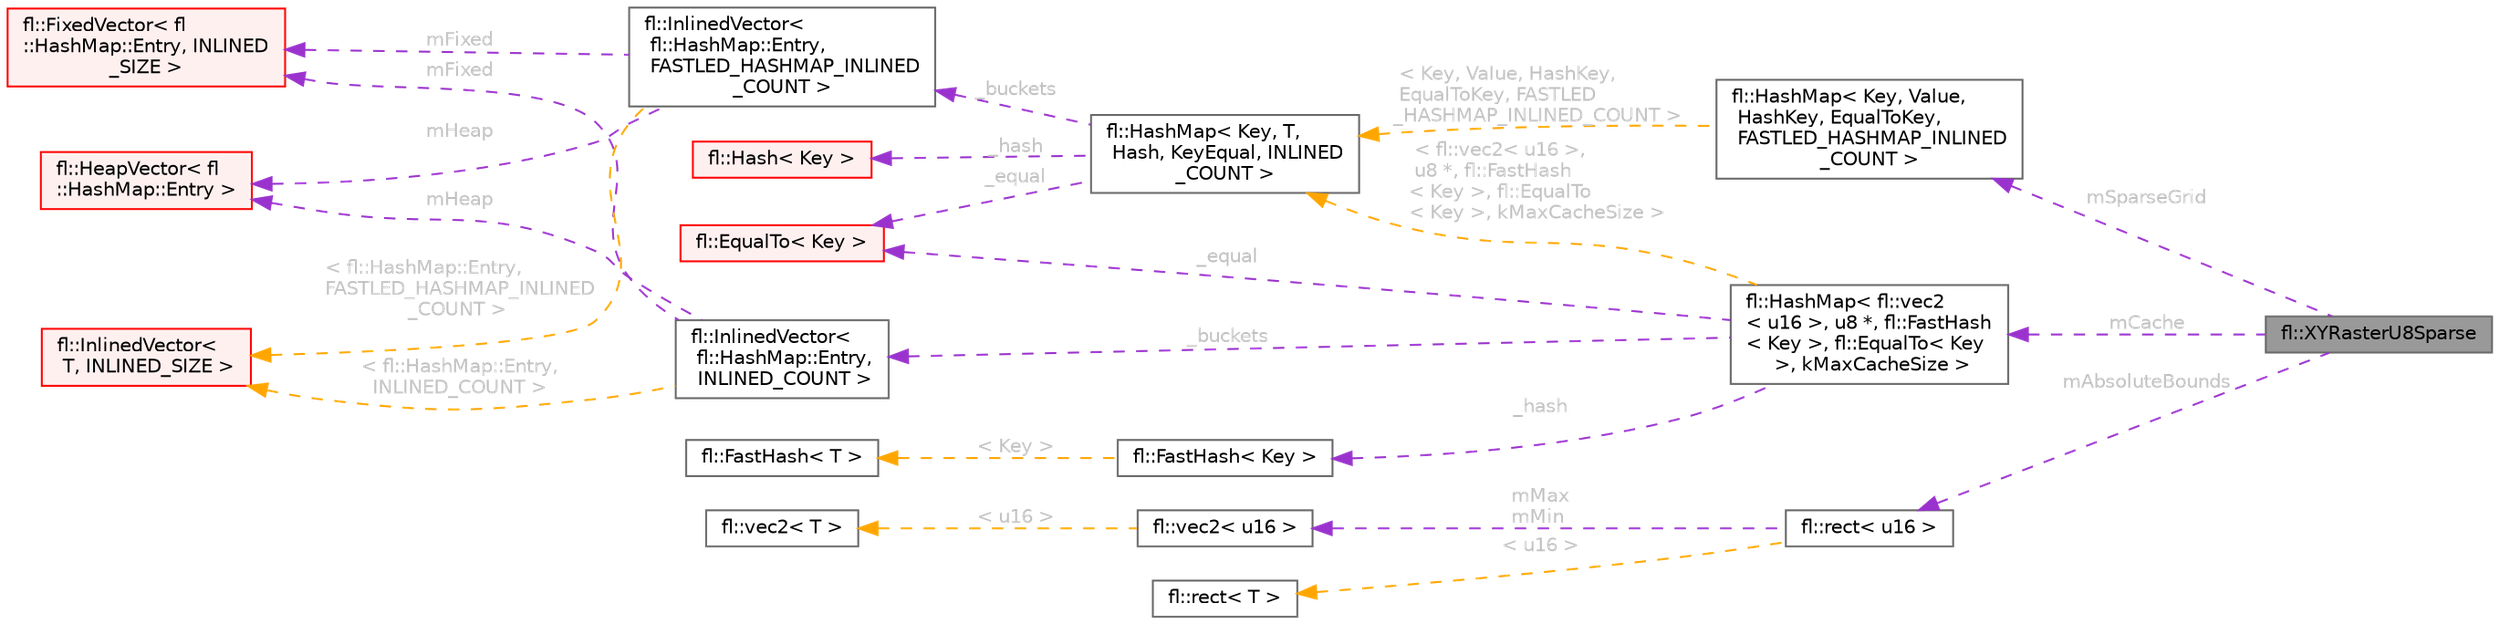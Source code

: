 digraph "fl::XYRasterU8Sparse"
{
 // INTERACTIVE_SVG=YES
 // LATEX_PDF_SIZE
  bgcolor="transparent";
  edge [fontname=Helvetica,fontsize=10,labelfontname=Helvetica,labelfontsize=10];
  node [fontname=Helvetica,fontsize=10,shape=box,height=0.2,width=0.4];
  rankdir="LR";
  Node1 [id="Node000001",label="fl::XYRasterU8Sparse",height=0.2,width=0.4,color="gray40", fillcolor="grey60", style="filled", fontcolor="black",tooltip=" "];
  Node2 -> Node1 [id="edge1_Node000001_Node000002",dir="back",color="darkorchid3",style="dashed",tooltip=" ",label=" mSparseGrid",fontcolor="grey" ];
  Node2 [id="Node000002",label="fl::HashMap\< Key, Value,\l HashKey, EqualToKey,\l FASTLED_HASHMAP_INLINED\l_COUNT \>",height=0.2,width=0.4,color="gray40", fillcolor="white", style="filled",URL="$dc/de6/classfl_1_1_hash_map.html",tooltip=" "];
  Node3 -> Node2 [id="edge2_Node000002_Node000003",dir="back",color="orange",style="dashed",tooltip=" ",label=" \< Key, Value, HashKey,\l EqualToKey, FASTLED\l_HASHMAP_INLINED_COUNT \>",fontcolor="grey" ];
  Node3 [id="Node000003",label="fl::HashMap\< Key, T,\l Hash, KeyEqual, INLINED\l_COUNT \>",height=0.2,width=0.4,color="gray40", fillcolor="white", style="filled",URL="$dc/de6/classfl_1_1_hash_map.html",tooltip=" "];
  Node4 -> Node3 [id="edge3_Node000003_Node000004",dir="back",color="darkorchid3",style="dashed",tooltip=" ",label=" _buckets",fontcolor="grey" ];
  Node4 [id="Node000004",label="fl::InlinedVector\<\l fl::HashMap::Entry,\l FASTLED_HASHMAP_INLINED\l_COUNT \>",height=0.2,width=0.4,color="gray40", fillcolor="white", style="filled",URL="$da/d18/classfl_1_1_inlined_vector.html",tooltip=" "];
  Node5 -> Node4 [id="edge4_Node000004_Node000005",dir="back",color="darkorchid3",style="dashed",tooltip=" ",label=" mFixed",fontcolor="grey" ];
  Node5 [id="Node000005",label="fl::FixedVector\< fl\l::HashMap::Entry, INLINED\l_SIZE \>",height=0.2,width=0.4,color="red", fillcolor="#FFF0F0", style="filled",URL="$d3/d73/classfl_1_1_fixed_vector.html",tooltip=" "];
  Node9 -> Node4 [id="edge5_Node000004_Node000009",dir="back",color="darkorchid3",style="dashed",tooltip=" ",label=" mHeap",fontcolor="grey" ];
  Node9 [id="Node000009",label="fl::HeapVector\< fl\l::HashMap::Entry \>",height=0.2,width=0.4,color="red", fillcolor="#FFF0F0", style="filled",URL="$db/ddd/classfl_1_1_heap_vector.html",tooltip=" "];
  Node16 -> Node4 [id="edge6_Node000004_Node000016",dir="back",color="orange",style="dashed",tooltip=" ",label=" \< fl::HashMap::Entry,\l FASTLED_HASHMAP_INLINED\l_COUNT \>",fontcolor="grey" ];
  Node16 [id="Node000016",label="fl::InlinedVector\<\l T, INLINED_SIZE \>",height=0.2,width=0.4,color="red", fillcolor="#FFF0F0", style="filled",URL="$da/d18/classfl_1_1_inlined_vector.html",tooltip=" "];
  Node18 -> Node3 [id="edge7_Node000003_Node000018",dir="back",color="darkorchid3",style="dashed",tooltip=" ",label=" _hash",fontcolor="grey" ];
  Node18 [id="Node000018",label="fl::Hash\< Key \>",height=0.2,width=0.4,color="red", fillcolor="#FFF0F0", style="filled",URL="$d6/dfd/structfl_1_1_hash.html",tooltip=" "];
  Node20 -> Node3 [id="edge8_Node000003_Node000020",dir="back",color="darkorchid3",style="dashed",tooltip=" ",label=" _equal",fontcolor="grey" ];
  Node20 [id="Node000020",label="fl::EqualTo\< Key \>",height=0.2,width=0.4,color="red", fillcolor="#FFF0F0", style="filled",URL="$d3/de5/structfl_1_1_equal_to.html",tooltip=" "];
  Node22 -> Node1 [id="edge9_Node000001_Node000022",dir="back",color="darkorchid3",style="dashed",tooltip=" ",label=" mCache",fontcolor="grey" ];
  Node22 [id="Node000022",label="fl::HashMap\< fl::vec2\l\< u16 \>, u8 *, fl::FastHash\l\< Key \>, fl::EqualTo\< Key\l \>, kMaxCacheSize \>",height=0.2,width=0.4,color="gray40", fillcolor="white", style="filled",URL="$dc/de6/classfl_1_1_hash_map.html",tooltip=" "];
  Node23 -> Node22 [id="edge10_Node000022_Node000023",dir="back",color="darkorchid3",style="dashed",tooltip=" ",label=" _buckets",fontcolor="grey" ];
  Node23 [id="Node000023",label="fl::InlinedVector\<\l fl::HashMap::Entry,\l INLINED_COUNT \>",height=0.2,width=0.4,color="gray40", fillcolor="white", style="filled",URL="$da/d18/classfl_1_1_inlined_vector.html",tooltip=" "];
  Node5 -> Node23 [id="edge11_Node000023_Node000005",dir="back",color="darkorchid3",style="dashed",tooltip=" ",label=" mFixed",fontcolor="grey" ];
  Node9 -> Node23 [id="edge12_Node000023_Node000009",dir="back",color="darkorchid3",style="dashed",tooltip=" ",label=" mHeap",fontcolor="grey" ];
  Node16 -> Node23 [id="edge13_Node000023_Node000016",dir="back",color="orange",style="dashed",tooltip=" ",label=" \< fl::HashMap::Entry,\l INLINED_COUNT \>",fontcolor="grey" ];
  Node24 -> Node22 [id="edge14_Node000022_Node000024",dir="back",color="darkorchid3",style="dashed",tooltip=" ",label=" _hash",fontcolor="grey" ];
  Node24 [id="Node000024",label="fl::FastHash\< Key \>",height=0.2,width=0.4,color="gray40", fillcolor="white", style="filled",URL="$d8/d95/structfl_1_1_fast_hash.html",tooltip=" "];
  Node25 -> Node24 [id="edge15_Node000024_Node000025",dir="back",color="orange",style="dashed",tooltip=" ",label=" \< Key \>",fontcolor="grey" ];
  Node25 [id="Node000025",label="fl::FastHash\< T \>",height=0.2,width=0.4,color="gray40", fillcolor="white", style="filled",URL="$d8/d95/structfl_1_1_fast_hash.html",tooltip=" "];
  Node20 -> Node22 [id="edge16_Node000022_Node000020",dir="back",color="darkorchid3",style="dashed",tooltip=" ",label=" _equal",fontcolor="grey" ];
  Node3 -> Node22 [id="edge17_Node000022_Node000003",dir="back",color="orange",style="dashed",tooltip=" ",label=" \< fl::vec2\< u16 \>,\l u8 *, fl::FastHash\l\< Key \>, fl::EqualTo\l\< Key \>, kMaxCacheSize \>",fontcolor="grey" ];
  Node26 -> Node1 [id="edge18_Node000001_Node000026",dir="back",color="darkorchid3",style="dashed",tooltip=" ",label=" mAbsoluteBounds",fontcolor="grey" ];
  Node26 [id="Node000026",label="fl::rect\< u16 \>",height=0.2,width=0.4,color="gray40", fillcolor="white", style="filled",URL="$d2/d48/structfl_1_1rect.html",tooltip=" "];
  Node27 -> Node26 [id="edge19_Node000026_Node000027",dir="back",color="darkorchid3",style="dashed",tooltip=" ",label=" mMax\nmMin",fontcolor="grey" ];
  Node27 [id="Node000027",label="fl::vec2\< u16 \>",height=0.2,width=0.4,color="gray40", fillcolor="white", style="filled",URL="$d5/d5d/structfl_1_1vec2.html",tooltip=" "];
  Node28 -> Node27 [id="edge20_Node000027_Node000028",dir="back",color="orange",style="dashed",tooltip=" ",label=" \< u16 \>",fontcolor="grey" ];
  Node28 [id="Node000028",label="fl::vec2\< T \>",height=0.2,width=0.4,color="gray40", fillcolor="white", style="filled",URL="$d5/d5d/structfl_1_1vec2.html",tooltip=" "];
  Node29 -> Node26 [id="edge21_Node000026_Node000029",dir="back",color="orange",style="dashed",tooltip=" ",label=" \< u16 \>",fontcolor="grey" ];
  Node29 [id="Node000029",label="fl::rect\< T \>",height=0.2,width=0.4,color="gray40", fillcolor="white", style="filled",URL="$d2/d48/structfl_1_1rect.html",tooltip=" "];
}
